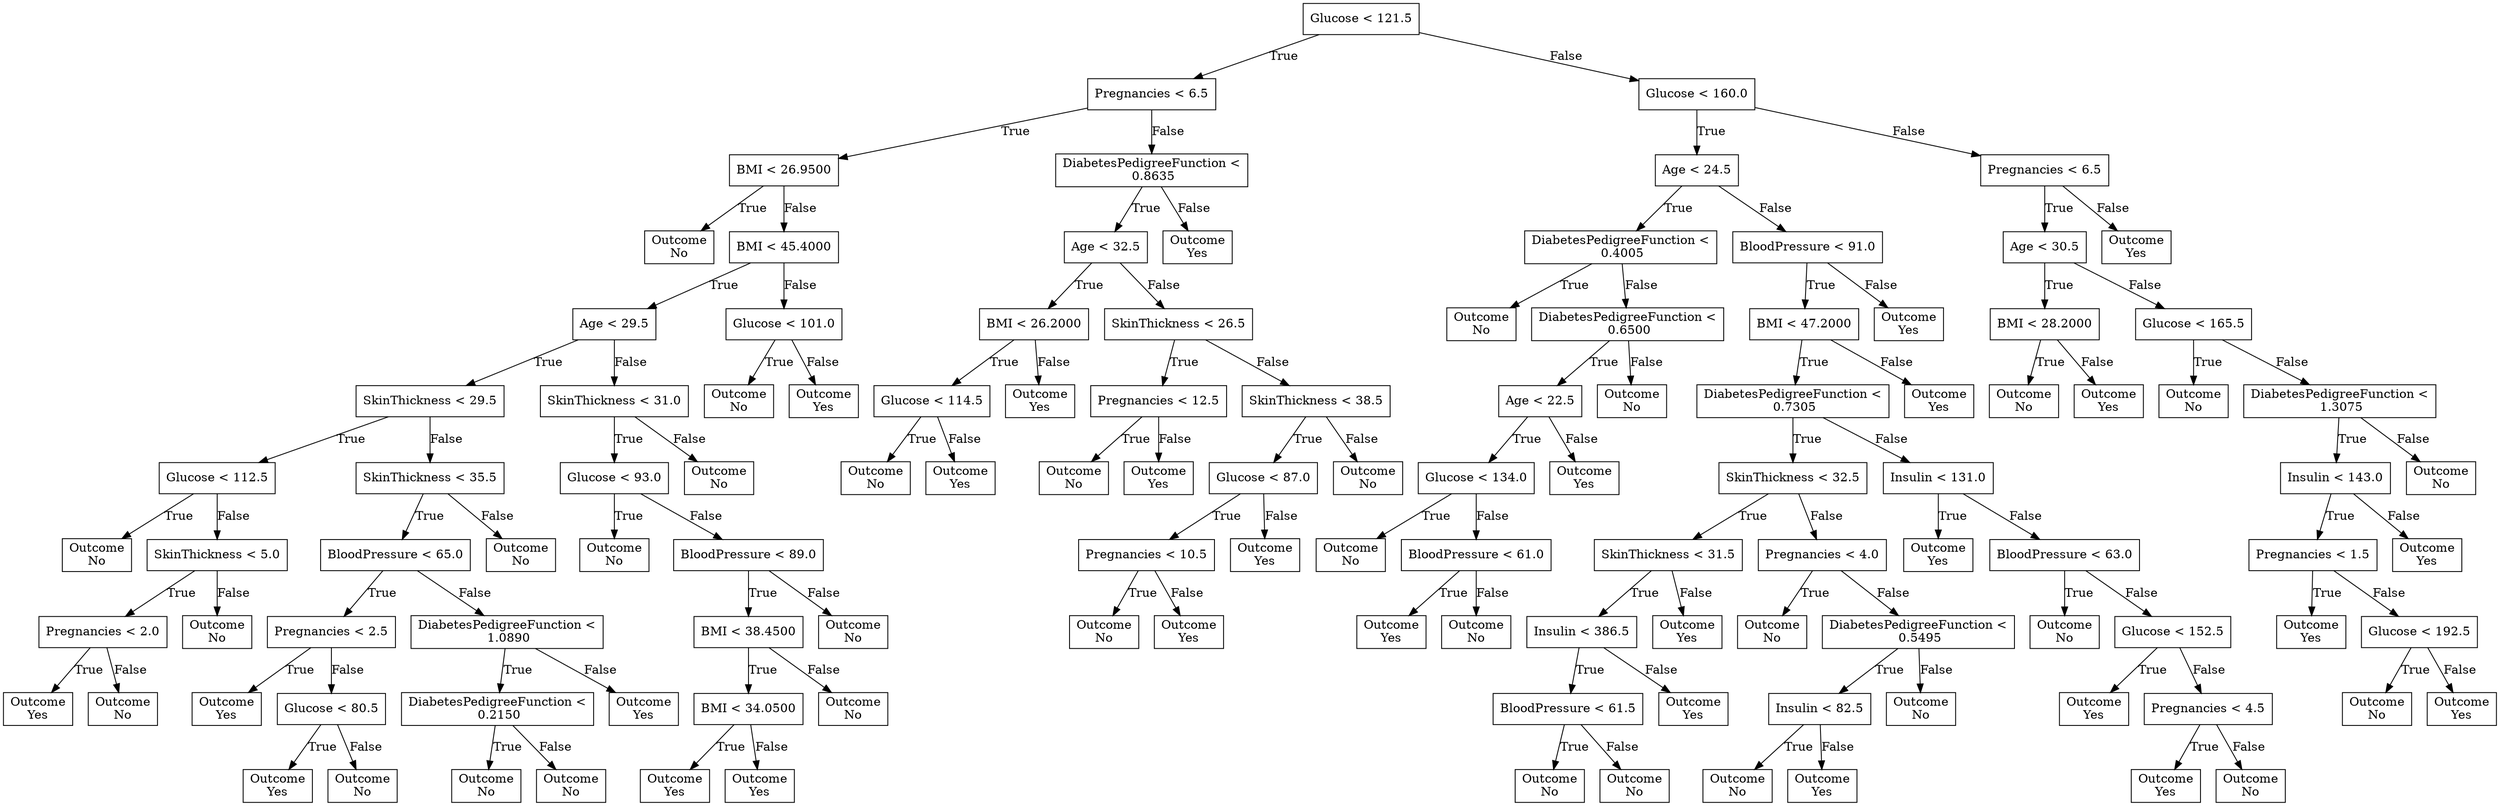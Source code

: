digraph {
	node [shape=box]
	0 [label="Glucose < 121.5"]
	1 [label="Pregnancies < 6.5"]
	0 -> 1 [label=True]
	2 [label="Glucose < 160.0"]
	0 -> 2 [label=False]
	3 [label="BMI < 26.9500"]
	1 -> 3 [label=True]
	4 [label="DiabetesPedigreeFunction <
 0.8635"]
	1 -> 4 [label=False]
	5 [label="Age < 24.5"]
	2 -> 5 [label=True]
	6 [label="Pregnancies < 6.5"]
	2 -> 6 [label=False]
	7 [label="Outcome
No"]
	3 -> 7 [label=True]
	8 [label="BMI < 45.4000"]
	3 -> 8 [label=False]
	9 [label="Age < 32.5"]
	4 -> 9 [label=True]
	10 [label="Outcome
Yes"]
	4 -> 10 [label=False]
	11 [label="DiabetesPedigreeFunction <
 0.4005"]
	5 -> 11 [label=True]
	12 [label="BloodPressure < 91.0"]
	5 -> 12 [label=False]
	13 [label="Age < 30.5"]
	6 -> 13 [label=True]
	14 [label="Outcome
Yes"]
	6 -> 14 [label=False]
	15 [label="Age < 29.5"]
	8 -> 15 [label=True]
	16 [label="Glucose < 101.0"]
	8 -> 16 [label=False]
	17 [label="BMI < 26.2000"]
	9 -> 17 [label=True]
	18 [label="SkinThickness < 26.5"]
	9 -> 18 [label=False]
	19 [label="Outcome
No"]
	11 -> 19 [label=True]
	20 [label="DiabetesPedigreeFunction <
 0.6500"]
	11 -> 20 [label=False]
	21 [label="BMI < 47.2000"]
	12 -> 21 [label=True]
	22 [label="Outcome
Yes"]
	12 -> 22 [label=False]
	23 [label="BMI < 28.2000"]
	13 -> 23 [label=True]
	24 [label="Glucose < 165.5"]
	13 -> 24 [label=False]
	25 [label="SkinThickness < 29.5"]
	15 -> 25 [label=True]
	26 [label="SkinThickness < 31.0"]
	15 -> 26 [label=False]
	27 [label="Outcome
No"]
	16 -> 27 [label=True]
	28 [label="Outcome
Yes"]
	16 -> 28 [label=False]
	29 [label="Glucose < 114.5"]
	17 -> 29 [label=True]
	30 [label="Outcome
Yes"]
	17 -> 30 [label=False]
	31 [label="Pregnancies < 12.5"]
	18 -> 31 [label=True]
	32 [label="SkinThickness < 38.5"]
	18 -> 32 [label=False]
	33 [label="Age < 22.5"]
	20 -> 33 [label=True]
	34 [label="Outcome
No"]
	20 -> 34 [label=False]
	35 [label="DiabetesPedigreeFunction <
 0.7305"]
	21 -> 35 [label=True]
	36 [label="Outcome
Yes"]
	21 -> 36 [label=False]
	37 [label="Outcome
No"]
	23 -> 37 [label=True]
	38 [label="Outcome
Yes"]
	23 -> 38 [label=False]
	39 [label="Outcome
No"]
	24 -> 39 [label=True]
	40 [label="DiabetesPedigreeFunction <
 1.3075"]
	24 -> 40 [label=False]
	41 [label="Glucose < 112.5"]
	25 -> 41 [label=True]
	42 [label="SkinThickness < 35.5"]
	25 -> 42 [label=False]
	43 [label="Glucose < 93.0"]
	26 -> 43 [label=True]
	44 [label="Outcome
No"]
	26 -> 44 [label=False]
	45 [label="Outcome
No"]
	29 -> 45 [label=True]
	46 [label="Outcome
Yes"]
	29 -> 46 [label=False]
	47 [label="Outcome
No"]
	31 -> 47 [label=True]
	48 [label="Outcome
Yes"]
	31 -> 48 [label=False]
	49 [label="Glucose < 87.0"]
	32 -> 49 [label=True]
	50 [label="Outcome
No"]
	32 -> 50 [label=False]
	51 [label="Glucose < 134.0"]
	33 -> 51 [label=True]
	52 [label="Outcome
Yes"]
	33 -> 52 [label=False]
	53 [label="SkinThickness < 32.5"]
	35 -> 53 [label=True]
	54 [label="Insulin < 131.0"]
	35 -> 54 [label=False]
	55 [label="Insulin < 143.0"]
	40 -> 55 [label=True]
	56 [label="Outcome
No"]
	40 -> 56 [label=False]
	57 [label="Outcome
No"]
	41 -> 57 [label=True]
	58 [label="SkinThickness < 5.0"]
	41 -> 58 [label=False]
	59 [label="BloodPressure < 65.0"]
	42 -> 59 [label=True]
	60 [label="Outcome
No"]
	42 -> 60 [label=False]
	61 [label="Outcome
No"]
	43 -> 61 [label=True]
	62 [label="BloodPressure < 89.0"]
	43 -> 62 [label=False]
	63 [label="Pregnancies < 10.5"]
	49 -> 63 [label=True]
	64 [label="Outcome
Yes"]
	49 -> 64 [label=False]
	65 [label="Outcome
No"]
	51 -> 65 [label=True]
	66 [label="BloodPressure < 61.0"]
	51 -> 66 [label=False]
	67 [label="SkinThickness < 31.5"]
	53 -> 67 [label=True]
	68 [label="Pregnancies < 4.0"]
	53 -> 68 [label=False]
	69 [label="Outcome
Yes"]
	54 -> 69 [label=True]
	70 [label="BloodPressure < 63.0"]
	54 -> 70 [label=False]
	71 [label="Pregnancies < 1.5"]
	55 -> 71 [label=True]
	72 [label="Outcome
Yes"]
	55 -> 72 [label=False]
	73 [label="Pregnancies < 2.0"]
	58 -> 73 [label=True]
	74 [label="Outcome
No"]
	58 -> 74 [label=False]
	75 [label="Pregnancies < 2.5"]
	59 -> 75 [label=True]
	76 [label="DiabetesPedigreeFunction <
 1.0890"]
	59 -> 76 [label=False]
	77 [label="BMI < 38.4500"]
	62 -> 77 [label=True]
	78 [label="Outcome
No"]
	62 -> 78 [label=False]
	79 [label="Outcome
No"]
	63 -> 79 [label=True]
	80 [label="Outcome
Yes"]
	63 -> 80 [label=False]
	81 [label="Outcome
Yes"]
	66 -> 81 [label=True]
	82 [label="Outcome
No"]
	66 -> 82 [label=False]
	83 [label="Insulin < 386.5"]
	67 -> 83 [label=True]
	84 [label="Outcome
Yes"]
	67 -> 84 [label=False]
	85 [label="Outcome
No"]
	68 -> 85 [label=True]
	86 [label="DiabetesPedigreeFunction <
 0.5495"]
	68 -> 86 [label=False]
	87 [label="Outcome
No"]
	70 -> 87 [label=True]
	88 [label="Glucose < 152.5"]
	70 -> 88 [label=False]
	89 [label="Outcome
Yes"]
	71 -> 89 [label=True]
	90 [label="Glucose < 192.5"]
	71 -> 90 [label=False]
	91 [label="Outcome
Yes"]
	73 -> 91 [label=True]
	92 [label="Outcome
No"]
	73 -> 92 [label=False]
	93 [label="Outcome
Yes"]
	75 -> 93 [label=True]
	94 [label="Glucose < 80.5"]
	75 -> 94 [label=False]
	95 [label="DiabetesPedigreeFunction <
 0.2150"]
	76 -> 95 [label=True]
	96 [label="Outcome
Yes"]
	76 -> 96 [label=False]
	97 [label="BMI < 34.0500"]
	77 -> 97 [label=True]
	98 [label="Outcome
No"]
	77 -> 98 [label=False]
	99 [label="BloodPressure < 61.5"]
	83 -> 99 [label=True]
	100 [label="Outcome
Yes"]
	83 -> 100 [label=False]
	101 [label="Insulin < 82.5"]
	86 -> 101 [label=True]
	102 [label="Outcome
No"]
	86 -> 102 [label=False]
	103 [label="Outcome
Yes"]
	88 -> 103 [label=True]
	104 [label="Pregnancies < 4.5"]
	88 -> 104 [label=False]
	105 [label="Outcome
No"]
	90 -> 105 [label=True]
	106 [label="Outcome
Yes"]
	90 -> 106 [label=False]
	107 [label="Outcome
Yes"]
	94 -> 107 [label=True]
	108 [label="Outcome
No"]
	94 -> 108 [label=False]
	109 [label="Outcome
No"]
	95 -> 109 [label=True]
	110 [label="Outcome
No"]
	95 -> 110 [label=False]
	111 [label="Outcome
Yes"]
	97 -> 111 [label=True]
	112 [label="Outcome
Yes"]
	97 -> 112 [label=False]
	113 [label="Outcome
No"]
	99 -> 113 [label=True]
	114 [label="Outcome
No"]
	99 -> 114 [label=False]
	115 [label="Outcome
No"]
	101 -> 115 [label=True]
	116 [label="Outcome
Yes"]
	101 -> 116 [label=False]
	117 [label="Outcome
Yes"]
	104 -> 117 [label=True]
	118 [label="Outcome
No"]
	104 -> 118 [label=False]
}
